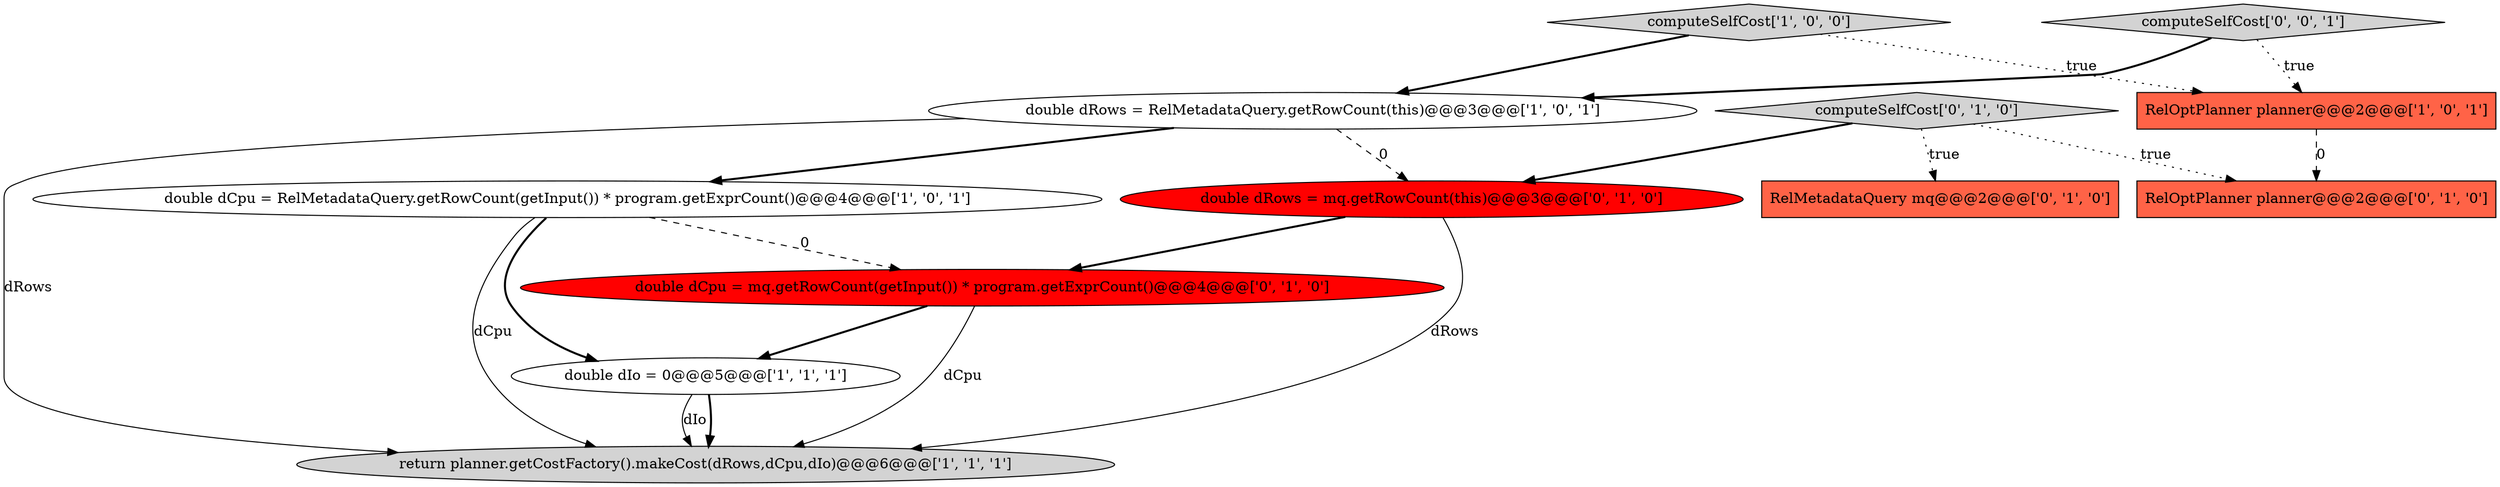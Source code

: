 digraph {
5 [style = filled, label = "computeSelfCost['1', '0', '0']", fillcolor = lightgray, shape = diamond image = "AAA0AAABBB1BBB"];
10 [style = filled, label = "RelOptPlanner planner@@@2@@@['0', '1', '0']", fillcolor = tomato, shape = box image = "AAA1AAABBB2BBB"];
6 [style = filled, label = "RelMetadataQuery mq@@@2@@@['0', '1', '0']", fillcolor = tomato, shape = box image = "AAA0AAABBB2BBB"];
0 [style = filled, label = "RelOptPlanner planner@@@2@@@['1', '0', '1']", fillcolor = tomato, shape = box image = "AAA0AAABBB1BBB"];
8 [style = filled, label = "double dRows = mq.getRowCount(this)@@@3@@@['0', '1', '0']", fillcolor = red, shape = ellipse image = "AAA1AAABBB2BBB"];
11 [style = filled, label = "computeSelfCost['0', '0', '1']", fillcolor = lightgray, shape = diamond image = "AAA0AAABBB3BBB"];
2 [style = filled, label = "double dRows = RelMetadataQuery.getRowCount(this)@@@3@@@['1', '0', '1']", fillcolor = white, shape = ellipse image = "AAA0AAABBB1BBB"];
7 [style = filled, label = "computeSelfCost['0', '1', '0']", fillcolor = lightgray, shape = diamond image = "AAA0AAABBB2BBB"];
9 [style = filled, label = "double dCpu = mq.getRowCount(getInput()) * program.getExprCount()@@@4@@@['0', '1', '0']", fillcolor = red, shape = ellipse image = "AAA1AAABBB2BBB"];
4 [style = filled, label = "double dIo = 0@@@5@@@['1', '1', '1']", fillcolor = white, shape = ellipse image = "AAA0AAABBB1BBB"];
1 [style = filled, label = "double dCpu = RelMetadataQuery.getRowCount(getInput()) * program.getExprCount()@@@4@@@['1', '0', '1']", fillcolor = white, shape = ellipse image = "AAA0AAABBB1BBB"];
3 [style = filled, label = "return planner.getCostFactory().makeCost(dRows,dCpu,dIo)@@@6@@@['1', '1', '1']", fillcolor = lightgray, shape = ellipse image = "AAA0AAABBB1BBB"];
1->3 [style = solid, label="dCpu"];
4->3 [style = bold, label=""];
7->6 [style = dotted, label="true"];
1->4 [style = bold, label=""];
5->2 [style = bold, label=""];
11->0 [style = dotted, label="true"];
1->9 [style = dashed, label="0"];
5->0 [style = dotted, label="true"];
7->10 [style = dotted, label="true"];
8->3 [style = solid, label="dRows"];
9->3 [style = solid, label="dCpu"];
0->10 [style = dashed, label="0"];
4->3 [style = solid, label="dIo"];
7->8 [style = bold, label=""];
2->8 [style = dashed, label="0"];
2->1 [style = bold, label=""];
11->2 [style = bold, label=""];
2->3 [style = solid, label="dRows"];
9->4 [style = bold, label=""];
8->9 [style = bold, label=""];
}
